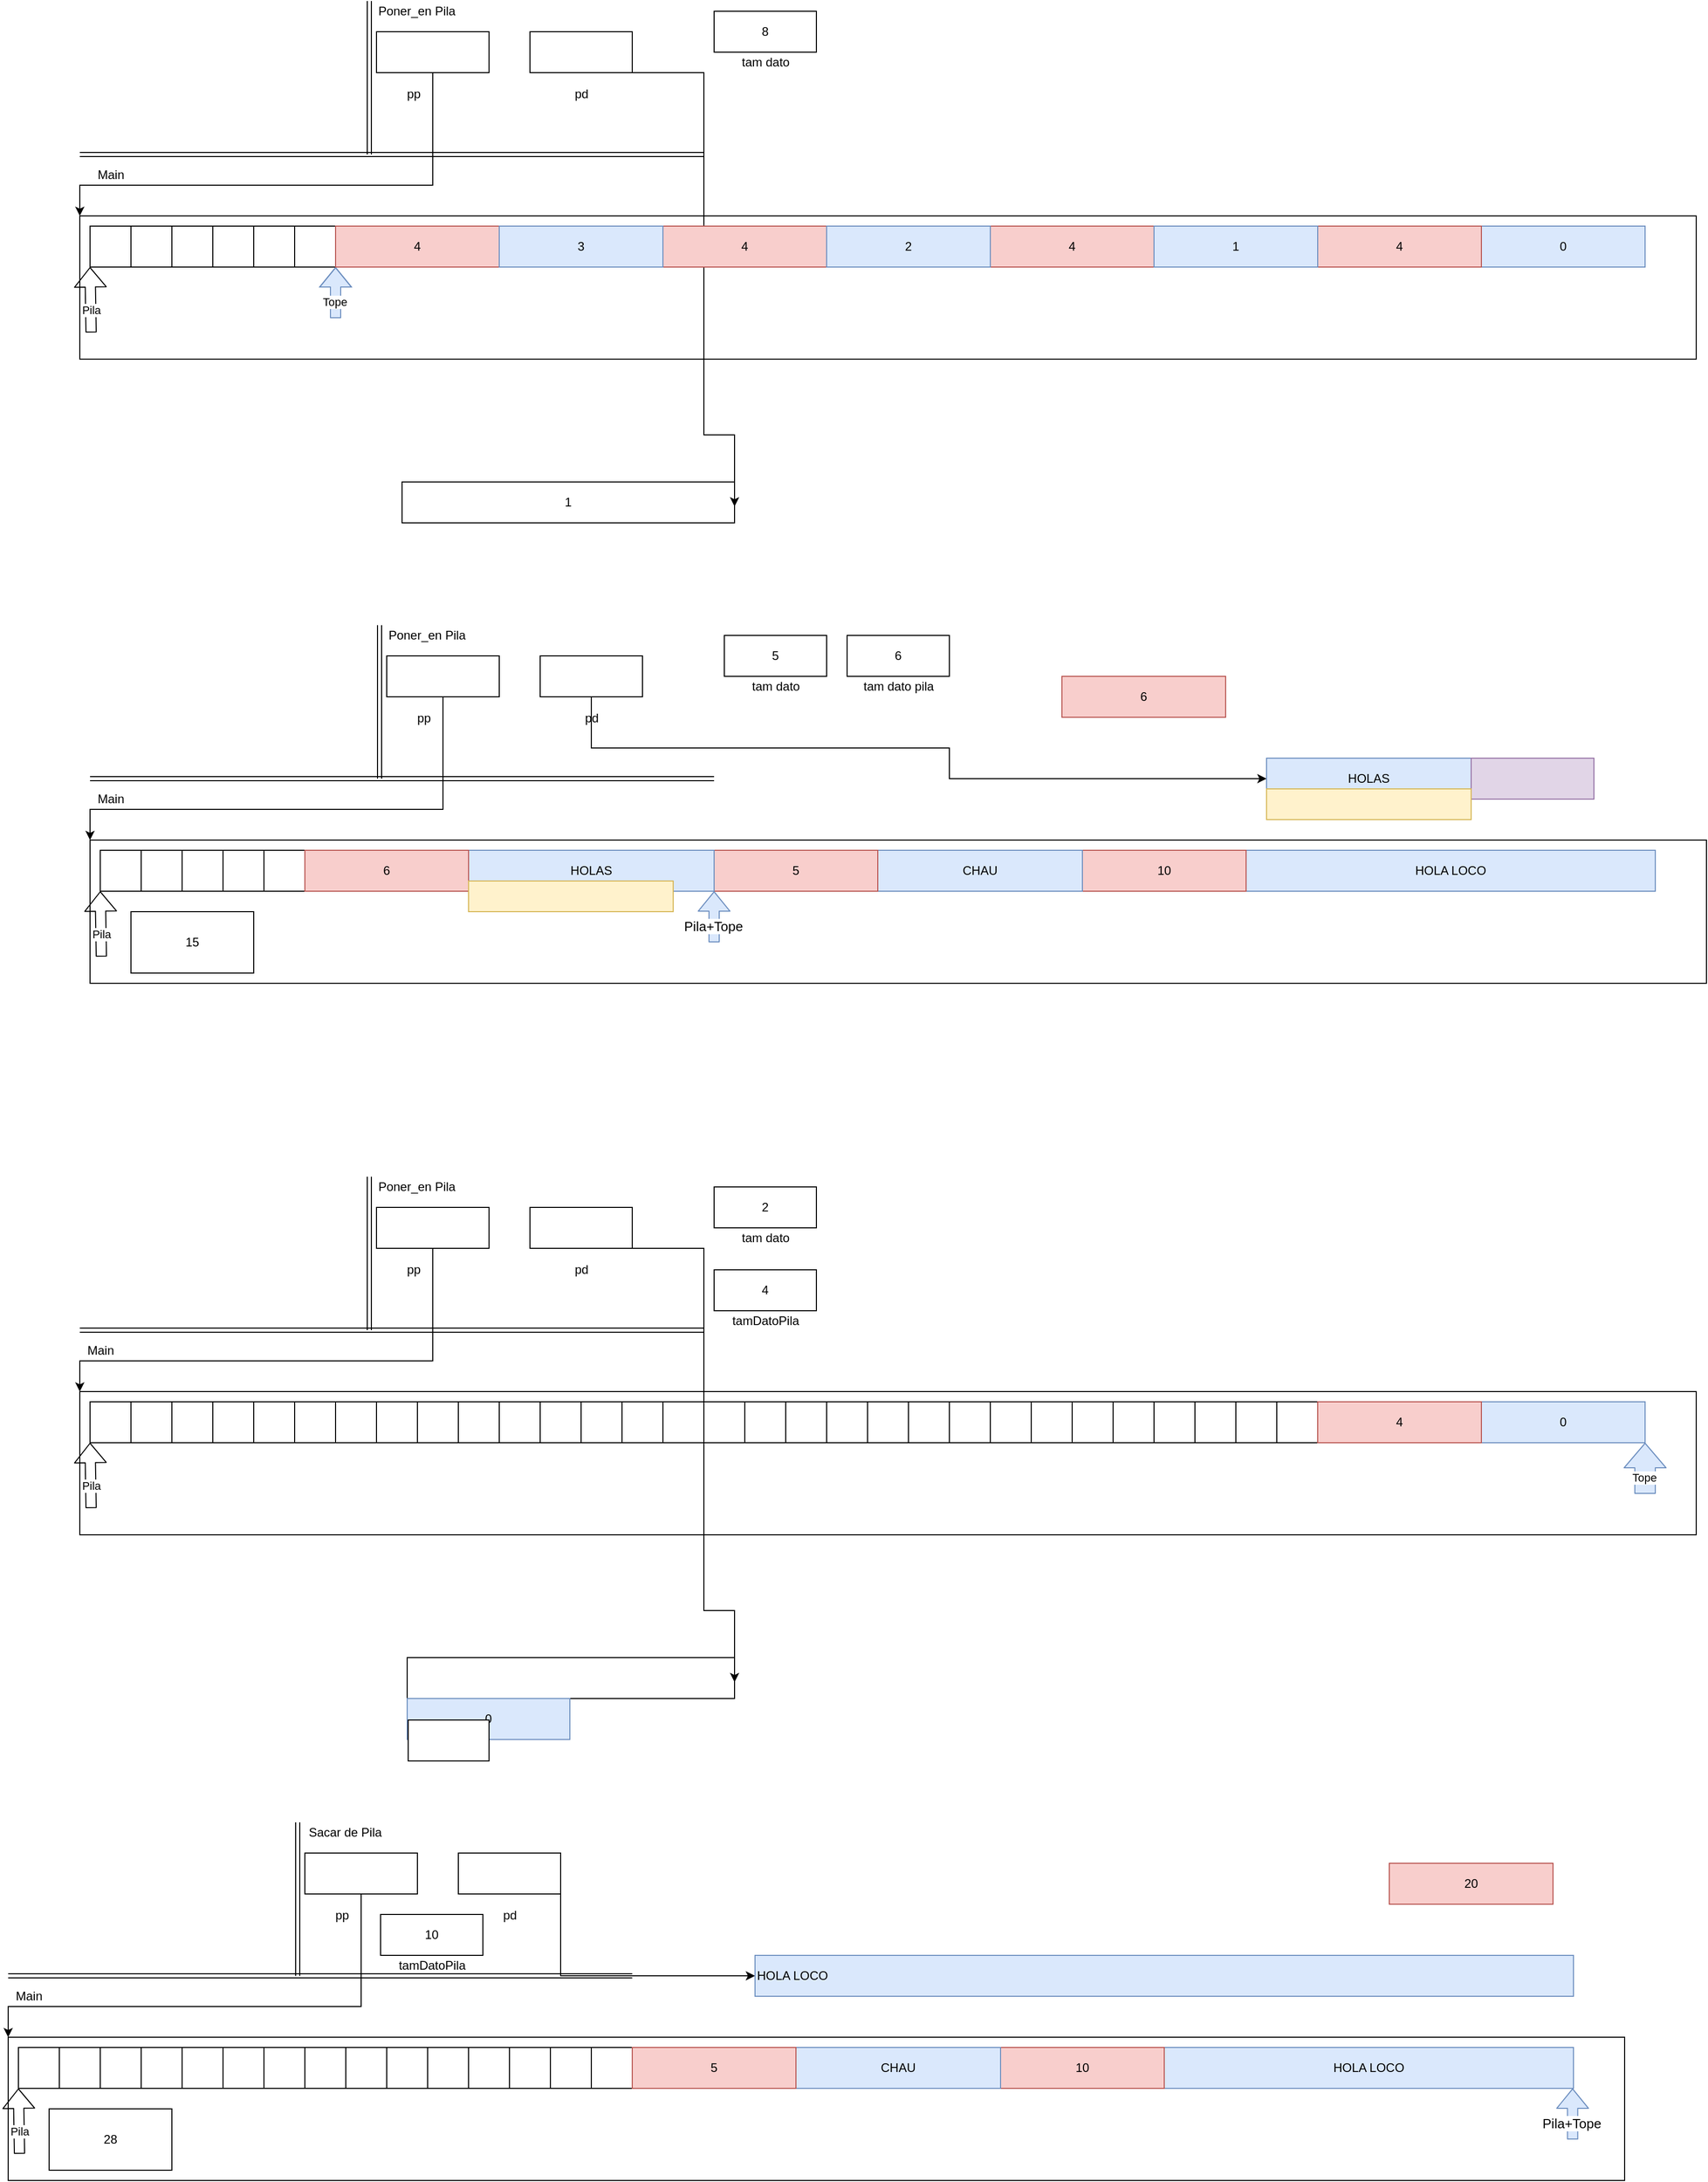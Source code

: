 <mxfile version="15.4.3" type="device"><diagram id="JuO8ahKTKk3wBU5cQPtf" name="Page-1"><mxGraphModel dx="2500" dy="896" grid="1" gridSize="10" guides="1" tooltips="1" connect="1" arrows="1" fold="1" page="1" pageScale="1" pageWidth="827" pageHeight="1169" math="0" shadow="0"><root><mxCell id="0"/><mxCell id="1" parent="0"/><mxCell id="oaZmbOfnziMnhwocnQDE-22" value="" style="rounded=0;whiteSpace=wrap;html=1;" parent="1" vertex="1"><mxGeometry x="40" y="230" width="1580" height="140" as="geometry"/></mxCell><mxCell id="oaZmbOfnziMnhwocnQDE-2" value="" style="rounded=0;whiteSpace=wrap;html=1;" parent="1" vertex="1"><mxGeometry x="50" y="240" width="40" height="40" as="geometry"/></mxCell><mxCell id="oaZmbOfnziMnhwocnQDE-4" value="" style="rounded=0;whiteSpace=wrap;html=1;" parent="1" vertex="1"><mxGeometry x="250" y="240" width="40" height="40" as="geometry"/></mxCell><mxCell id="oaZmbOfnziMnhwocnQDE-5" value="" style="rounded=0;whiteSpace=wrap;html=1;" parent="1" vertex="1"><mxGeometry x="210" y="240" width="40" height="40" as="geometry"/></mxCell><mxCell id="oaZmbOfnziMnhwocnQDE-6" value="" style="rounded=0;whiteSpace=wrap;html=1;" parent="1" vertex="1"><mxGeometry x="170" y="240" width="40" height="40" as="geometry"/></mxCell><mxCell id="oaZmbOfnziMnhwocnQDE-7" value="" style="rounded=0;whiteSpace=wrap;html=1;" parent="1" vertex="1"><mxGeometry x="130" y="240" width="40" height="40" as="geometry"/></mxCell><mxCell id="oaZmbOfnziMnhwocnQDE-8" value="" style="rounded=0;whiteSpace=wrap;html=1;" parent="1" vertex="1"><mxGeometry x="90" y="240" width="40" height="40" as="geometry"/></mxCell><mxCell id="oaZmbOfnziMnhwocnQDE-9" value="" style="rounded=0;whiteSpace=wrap;html=1;" parent="1" vertex="1"><mxGeometry x="1290" y="240" width="40" height="40" as="geometry"/></mxCell><mxCell id="oaZmbOfnziMnhwocnQDE-10" value="" style="rounded=0;whiteSpace=wrap;html=1;" parent="1" vertex="1"><mxGeometry x="1530" y="240" width="40" height="40" as="geometry"/></mxCell><mxCell id="oaZmbOfnziMnhwocnQDE-11" value="" style="rounded=0;whiteSpace=wrap;html=1;" parent="1" vertex="1"><mxGeometry x="1490" y="240" width="40" height="40" as="geometry"/></mxCell><mxCell id="oaZmbOfnziMnhwocnQDE-12" value="" style="rounded=0;whiteSpace=wrap;html=1;" parent="1" vertex="1"><mxGeometry x="1450" y="240" width="40" height="40" as="geometry"/></mxCell><mxCell id="oaZmbOfnziMnhwocnQDE-13" value="0" style="rounded=0;whiteSpace=wrap;html=1;fillColor=#dae8fc;strokeColor=#6c8ebf;" parent="1" vertex="1"><mxGeometry x="1410" y="240" width="160" height="40" as="geometry"/></mxCell><mxCell id="oaZmbOfnziMnhwocnQDE-14" value="" style="rounded=0;whiteSpace=wrap;html=1;" parent="1" vertex="1"><mxGeometry x="1370" y="240" width="40" height="40" as="geometry"/></mxCell><mxCell id="oaZmbOfnziMnhwocnQDE-15" value="" style="rounded=0;whiteSpace=wrap;html=1;" parent="1" vertex="1"><mxGeometry x="1330" y="240" width="40" height="40" as="geometry"/></mxCell><mxCell id="oaZmbOfnziMnhwocnQDE-16" value="" style="shape=flexArrow;endArrow=classic;html=1;fillColor=#dae8fc;strokeColor=#6c8ebf;" parent="1" edge="1"><mxGeometry width="50" height="50" relative="1" as="geometry"><mxPoint x="290.0" y="330" as="sourcePoint"/><mxPoint x="290.0" y="280" as="targetPoint"/><Array as="points"><mxPoint x="290" y="300"/></Array></mxGeometry></mxCell><mxCell id="oaZmbOfnziMnhwocnQDE-17" value="Tope" style="edgeLabel;html=1;align=center;verticalAlign=middle;resizable=0;points=[];" parent="oaZmbOfnziMnhwocnQDE-16" vertex="1" connectable="0"><mxGeometry x="-0.366" y="1" relative="1" as="geometry"><mxPoint as="offset"/></mxGeometry></mxCell><mxCell id="oaZmbOfnziMnhwocnQDE-18" value="" style="shape=link;html=1;" parent="1" edge="1"><mxGeometry width="50" height="50" relative="1" as="geometry"><mxPoint x="40" y="170" as="sourcePoint"/><mxPoint x="650" y="170" as="targetPoint"/></mxGeometry></mxCell><mxCell id="oaZmbOfnziMnhwocnQDE-19" value="" style="shape=link;html=1;" parent="1" edge="1"><mxGeometry width="50" height="50" relative="1" as="geometry"><mxPoint x="323" y="170" as="sourcePoint"/><mxPoint x="323" y="20" as="targetPoint"/></mxGeometry></mxCell><mxCell id="oaZmbOfnziMnhwocnQDE-21" value="Poner_en Pila" style="text;html=1;align=center;verticalAlign=middle;resizable=0;points=[];autosize=1;" parent="1" vertex="1"><mxGeometry x="324" y="20" width="90" height="20" as="geometry"/></mxCell><mxCell id="oaZmbOfnziMnhwocnQDE-23" value="Main" style="text;html=1;align=center;verticalAlign=middle;resizable=0;points=[];autosize=1;" parent="1" vertex="1"><mxGeometry x="50" y="180" width="40" height="20" as="geometry"/></mxCell><mxCell id="oaZmbOfnziMnhwocnQDE-26" style="edgeStyle=orthogonalEdgeStyle;rounded=0;orthogonalLoop=1;jettySize=auto;html=1;exitX=0;exitY=1;exitDx=0;exitDy=0;entryX=0;entryY=0;entryDx=0;entryDy=0;" parent="1" source="oaZmbOfnziMnhwocnQDE-24" target="oaZmbOfnziMnhwocnQDE-22" edge="1"><mxGeometry relative="1" as="geometry"><Array as="points"><mxPoint x="385" y="90"/><mxPoint x="385" y="200"/><mxPoint x="40" y="200"/></Array></mxGeometry></mxCell><mxCell id="oaZmbOfnziMnhwocnQDE-24" value="" style="rounded=0;whiteSpace=wrap;html=1;" parent="1" vertex="1"><mxGeometry x="330" y="50" width="110" height="40" as="geometry"/></mxCell><mxCell id="oaZmbOfnziMnhwocnQDE-25" value="pp" style="text;html=1;align=center;verticalAlign=middle;resizable=0;points=[];autosize=1;" parent="1" vertex="1"><mxGeometry x="351" y="101" width="30" height="20" as="geometry"/></mxCell><mxCell id="oaZmbOfnziMnhwocnQDE-27" value="1" style="rounded=0;whiteSpace=wrap;html=1;" parent="1" vertex="1"><mxGeometry x="355" y="490" width="325" height="40" as="geometry"/></mxCell><mxCell id="oaZmbOfnziMnhwocnQDE-29" style="edgeStyle=orthogonalEdgeStyle;rounded=0;orthogonalLoop=1;jettySize=auto;html=1;exitX=0.5;exitY=1;exitDx=0;exitDy=0;entryX=1;entryY=0.6;entryDx=0;entryDy=0;entryPerimeter=0;" parent="1" source="oaZmbOfnziMnhwocnQDE-28" target="oaZmbOfnziMnhwocnQDE-27" edge="1"><mxGeometry relative="1" as="geometry"><Array as="points"><mxPoint x="650" y="90"/><mxPoint x="650" y="444"/><mxPoint x="680" y="444"/></Array></mxGeometry></mxCell><mxCell id="oaZmbOfnziMnhwocnQDE-28" value="" style="rounded=0;whiteSpace=wrap;html=1;" parent="1" vertex="1"><mxGeometry x="480" y="50" width="100" height="40" as="geometry"/></mxCell><mxCell id="oaZmbOfnziMnhwocnQDE-30" value="pd" style="text;html=1;align=center;verticalAlign=middle;resizable=0;points=[];autosize=1;" parent="1" vertex="1"><mxGeometry x="515" y="101" width="30" height="20" as="geometry"/></mxCell><mxCell id="oaZmbOfnziMnhwocnQDE-3" value="4" style="rounded=0;whiteSpace=wrap;html=1;fillColor=#f8cecc;strokeColor=#b85450;" parent="1" vertex="1"><mxGeometry x="1250" y="240" width="160" height="40" as="geometry"/></mxCell><mxCell id="oaZmbOfnziMnhwocnQDE-38" value="" style="rounded=0;whiteSpace=wrap;html=1;" parent="1" vertex="1"><mxGeometry x="290" y="240" width="40" height="40" as="geometry"/></mxCell><mxCell id="oaZmbOfnziMnhwocnQDE-39" value="" style="rounded=0;whiteSpace=wrap;html=1;" parent="1" vertex="1"><mxGeometry x="490" y="240" width="40" height="40" as="geometry"/></mxCell><mxCell id="oaZmbOfnziMnhwocnQDE-40" value="" style="rounded=0;whiteSpace=wrap;html=1;" parent="1" vertex="1"><mxGeometry x="450" y="240" width="40" height="40" as="geometry"/></mxCell><mxCell id="oaZmbOfnziMnhwocnQDE-41" value="" style="rounded=0;whiteSpace=wrap;html=1;" parent="1" vertex="1"><mxGeometry x="410" y="240" width="40" height="40" as="geometry"/></mxCell><mxCell id="oaZmbOfnziMnhwocnQDE-42" value="" style="rounded=0;whiteSpace=wrap;html=1;" parent="1" vertex="1"><mxGeometry x="370" y="240" width="40" height="40" as="geometry"/></mxCell><mxCell id="oaZmbOfnziMnhwocnQDE-43" value="" style="rounded=0;whiteSpace=wrap;html=1;" parent="1" vertex="1"><mxGeometry x="330" y="240" width="40" height="40" as="geometry"/></mxCell><mxCell id="oaZmbOfnziMnhwocnQDE-44" value="" style="rounded=0;whiteSpace=wrap;html=1;" parent="1" vertex="1"><mxGeometry x="530" y="240" width="40" height="40" as="geometry"/></mxCell><mxCell id="oaZmbOfnziMnhwocnQDE-45" value="" style="rounded=0;whiteSpace=wrap;html=1;" parent="1" vertex="1"><mxGeometry x="730" y="240" width="40" height="40" as="geometry"/></mxCell><mxCell id="oaZmbOfnziMnhwocnQDE-46" value="" style="rounded=0;whiteSpace=wrap;html=1;" parent="1" vertex="1"><mxGeometry x="690" y="240" width="40" height="40" as="geometry"/></mxCell><mxCell id="oaZmbOfnziMnhwocnQDE-47" value="" style="rounded=0;whiteSpace=wrap;html=1;" parent="1" vertex="1"><mxGeometry x="650" y="240" width="40" height="40" as="geometry"/></mxCell><mxCell id="oaZmbOfnziMnhwocnQDE-48" value="4" style="rounded=0;whiteSpace=wrap;html=1;fillColor=#f8cecc;strokeColor=#b85450;" parent="1" vertex="1"><mxGeometry x="610" y="240" width="160" height="40" as="geometry"/></mxCell><mxCell id="oaZmbOfnziMnhwocnQDE-49" value="" style="rounded=0;whiteSpace=wrap;html=1;" parent="1" vertex="1"><mxGeometry x="570" y="240" width="40" height="40" as="geometry"/></mxCell><mxCell id="oaZmbOfnziMnhwocnQDE-51" value="" style="rounded=0;whiteSpace=wrap;html=1;" parent="1" vertex="1"><mxGeometry x="970" y="240" width="40" height="40" as="geometry"/></mxCell><mxCell id="oaZmbOfnziMnhwocnQDE-53" value="" style="rounded=0;whiteSpace=wrap;html=1;" parent="1" vertex="1"><mxGeometry x="890" y="240" width="40" height="40" as="geometry"/></mxCell><mxCell id="oaZmbOfnziMnhwocnQDE-54" value="" style="rounded=0;whiteSpace=wrap;html=1;" parent="1" vertex="1"><mxGeometry x="850" y="240" width="40" height="40" as="geometry"/></mxCell><mxCell id="oaZmbOfnziMnhwocnQDE-55" value="" style="rounded=0;whiteSpace=wrap;html=1;" parent="1" vertex="1"><mxGeometry x="810" y="240" width="40" height="40" as="geometry"/></mxCell><mxCell id="oaZmbOfnziMnhwocnQDE-56" value="" style="rounded=0;whiteSpace=wrap;html=1;" parent="1" vertex="1"><mxGeometry x="1010" y="240" width="40" height="40" as="geometry"/></mxCell><mxCell id="oaZmbOfnziMnhwocnQDE-57" value="" style="rounded=0;whiteSpace=wrap;html=1;" parent="1" vertex="1"><mxGeometry x="1210" y="240" width="40" height="40" as="geometry"/></mxCell><mxCell id="oaZmbOfnziMnhwocnQDE-58" value="" style="rounded=0;whiteSpace=wrap;html=1;" parent="1" vertex="1"><mxGeometry x="1170" y="240" width="40" height="40" as="geometry"/></mxCell><mxCell id="oaZmbOfnziMnhwocnQDE-59" value="" style="rounded=0;whiteSpace=wrap;html=1;" parent="1" vertex="1"><mxGeometry x="1130" y="240" width="40" height="40" as="geometry"/></mxCell><mxCell id="oaZmbOfnziMnhwocnQDE-60" value="1" style="rounded=0;whiteSpace=wrap;html=1;fillColor=#dae8fc;strokeColor=#6c8ebf;" parent="1" vertex="1"><mxGeometry x="1090" y="240" width="160" height="40" as="geometry"/></mxCell><mxCell id="oaZmbOfnziMnhwocnQDE-61" value="" style="rounded=0;whiteSpace=wrap;html=1;" parent="1" vertex="1"><mxGeometry x="1050" y="240" width="40" height="40" as="geometry"/></mxCell><mxCell id="oaZmbOfnziMnhwocnQDE-62" value="" style="shape=flexArrow;endArrow=classic;html=1;entryX=0;entryY=1;entryDx=0;entryDy=0;exitX=0.007;exitY=0.814;exitDx=0;exitDy=0;exitPerimeter=0;" parent="1" source="oaZmbOfnziMnhwocnQDE-22" target="oaZmbOfnziMnhwocnQDE-2" edge="1"><mxGeometry width="50" height="50" relative="1" as="geometry"><mxPoint x="80" y="340" as="sourcePoint"/><mxPoint x="120" y="290" as="targetPoint"/></mxGeometry></mxCell><mxCell id="oaZmbOfnziMnhwocnQDE-63" value="Pila" style="edgeLabel;html=1;align=center;verticalAlign=middle;resizable=0;points=[];" parent="oaZmbOfnziMnhwocnQDE-62" vertex="1" connectable="0"><mxGeometry x="-0.305" relative="1" as="geometry"><mxPoint as="offset"/></mxGeometry></mxCell><mxCell id="oaZmbOfnziMnhwocnQDE-52" value="4" style="rounded=0;whiteSpace=wrap;html=1;fillColor=#f8cecc;strokeColor=#b85450;" parent="1" vertex="1"><mxGeometry x="930" y="240" width="160" height="40" as="geometry"/></mxCell><mxCell id="oaZmbOfnziMnhwocnQDE-50" value="2" style="rounded=0;whiteSpace=wrap;html=1;fillColor=#dae8fc;strokeColor=#6c8ebf;" parent="1" vertex="1"><mxGeometry x="770" y="240" width="160" height="40" as="geometry"/></mxCell><mxCell id="oaZmbOfnziMnhwocnQDE-64" value="8" style="rounded=0;whiteSpace=wrap;html=1;" parent="1" vertex="1"><mxGeometry x="660" y="30" width="100" height="40" as="geometry"/></mxCell><mxCell id="oaZmbOfnziMnhwocnQDE-65" value="tam dato" style="text;html=1;align=center;verticalAlign=middle;resizable=0;points=[];autosize=1;" parent="1" vertex="1"><mxGeometry x="680" y="70" width="60" height="20" as="geometry"/></mxCell><mxCell id="0ebuV24IO1oHen1JeqUV-1" value="4" style="rounded=0;whiteSpace=wrap;html=1;fillColor=#f8cecc;strokeColor=#b85450;" parent="1" vertex="1"><mxGeometry x="610" y="240" width="160" height="40" as="geometry"/></mxCell><mxCell id="0ebuV24IO1oHen1JeqUV-2" value="2" style="rounded=0;whiteSpace=wrap;html=1;fillColor=#dae8fc;strokeColor=#6c8ebf;" parent="1" vertex="1"><mxGeometry x="770" y="240" width="160" height="40" as="geometry"/></mxCell><mxCell id="0ebuV24IO1oHen1JeqUV-3" value="4" style="rounded=0;whiteSpace=wrap;html=1;fillColor=#f8cecc;strokeColor=#b85450;" parent="1" vertex="1"><mxGeometry x="610" y="240" width="160" height="40" as="geometry"/></mxCell><mxCell id="0ebuV24IO1oHen1JeqUV-4" value="2" style="rounded=0;whiteSpace=wrap;html=1;fillColor=#dae8fc;strokeColor=#6c8ebf;" parent="1" vertex="1"><mxGeometry x="770" y="240" width="160" height="40" as="geometry"/></mxCell><mxCell id="0ebuV24IO1oHen1JeqUV-5" value="1" style="rounded=0;whiteSpace=wrap;html=1;fillColor=#dae8fc;strokeColor=#6c8ebf;" parent="1" vertex="1"><mxGeometry x="1090" y="240" width="160" height="40" as="geometry"/></mxCell><mxCell id="0ebuV24IO1oHen1JeqUV-6" value="" style="rounded=0;whiteSpace=wrap;html=1;" parent="1" vertex="1"><mxGeometry x="50" y="840" width="1580" height="140" as="geometry"/></mxCell><mxCell id="0ebuV24IO1oHen1JeqUV-7" value="" style="rounded=0;whiteSpace=wrap;html=1;" parent="1" vertex="1"><mxGeometry x="60" y="850" width="40" height="40" as="geometry"/></mxCell><mxCell id="0ebuV24IO1oHen1JeqUV-8" value="" style="rounded=0;whiteSpace=wrap;html=1;" parent="1" vertex="1"><mxGeometry x="260" y="850" width="40" height="40" as="geometry"/></mxCell><mxCell id="0ebuV24IO1oHen1JeqUV-9" value="" style="rounded=0;whiteSpace=wrap;html=1;" parent="1" vertex="1"><mxGeometry x="220" y="850" width="40" height="40" as="geometry"/></mxCell><mxCell id="0ebuV24IO1oHen1JeqUV-10" value="" style="rounded=0;whiteSpace=wrap;html=1;" parent="1" vertex="1"><mxGeometry x="180" y="850" width="40" height="40" as="geometry"/></mxCell><mxCell id="0ebuV24IO1oHen1JeqUV-11" value="" style="rounded=0;whiteSpace=wrap;html=1;" parent="1" vertex="1"><mxGeometry x="140" y="850" width="40" height="40" as="geometry"/></mxCell><mxCell id="0ebuV24IO1oHen1JeqUV-12" value="" style="rounded=0;whiteSpace=wrap;html=1;" parent="1" vertex="1"><mxGeometry x="100" y="850" width="40" height="40" as="geometry"/></mxCell><mxCell id="0ebuV24IO1oHen1JeqUV-13" value="" style="rounded=0;whiteSpace=wrap;html=1;" parent="1" vertex="1"><mxGeometry x="1300" y="850" width="40" height="40" as="geometry"/></mxCell><mxCell id="0ebuV24IO1oHen1JeqUV-14" value="" style="rounded=0;whiteSpace=wrap;html=1;" parent="1" vertex="1"><mxGeometry x="1540" y="850" width="40" height="40" as="geometry"/></mxCell><mxCell id="0ebuV24IO1oHen1JeqUV-15" value="" style="rounded=0;whiteSpace=wrap;html=1;" parent="1" vertex="1"><mxGeometry x="1500" y="850" width="40" height="40" as="geometry"/></mxCell><mxCell id="0ebuV24IO1oHen1JeqUV-16" value="" style="rounded=0;whiteSpace=wrap;html=1;" parent="1" vertex="1"><mxGeometry x="1460" y="850" width="40" height="40" as="geometry"/></mxCell><mxCell id="0ebuV24IO1oHen1JeqUV-18" value="" style="rounded=0;whiteSpace=wrap;html=1;" parent="1" vertex="1"><mxGeometry x="1380" y="850" width="40" height="40" as="geometry"/></mxCell><mxCell id="0ebuV24IO1oHen1JeqUV-19" value="" style="rounded=0;whiteSpace=wrap;html=1;" parent="1" vertex="1"><mxGeometry x="1340" y="850" width="40" height="40" as="geometry"/></mxCell><mxCell id="0ebuV24IO1oHen1JeqUV-20" value="" style="shape=flexArrow;endArrow=classic;html=1;fillColor=#dae8fc;strokeColor=#6c8ebf;" parent="1" edge="1"><mxGeometry width="50" height="50" relative="1" as="geometry"><mxPoint x="660" y="940" as="sourcePoint"/><mxPoint x="660" y="890" as="targetPoint"/></mxGeometry></mxCell><mxCell id="0ebuV24IO1oHen1JeqUV-21" value="&lt;font style=&quot;font-size: 13px&quot;&gt;Pila+Tope&lt;/font&gt;" style="edgeLabel;html=1;align=center;verticalAlign=middle;resizable=0;points=[];" parent="0ebuV24IO1oHen1JeqUV-20" vertex="1" connectable="0"><mxGeometry x="-0.366" y="1" relative="1" as="geometry"><mxPoint as="offset"/></mxGeometry></mxCell><mxCell id="0ebuV24IO1oHen1JeqUV-22" value="" style="shape=link;html=1;" parent="1" edge="1"><mxGeometry width="50" height="50" relative="1" as="geometry"><mxPoint x="50" y="780" as="sourcePoint"/><mxPoint x="660" y="780" as="targetPoint"/></mxGeometry></mxCell><mxCell id="0ebuV24IO1oHen1JeqUV-23" value="" style="shape=link;html=1;" parent="1" edge="1"><mxGeometry width="50" height="50" relative="1" as="geometry"><mxPoint x="333" y="780" as="sourcePoint"/><mxPoint x="333" y="630" as="targetPoint"/></mxGeometry></mxCell><mxCell id="0ebuV24IO1oHen1JeqUV-24" value="Poner_en Pila" style="text;html=1;align=center;verticalAlign=middle;resizable=0;points=[];autosize=1;" parent="1" vertex="1"><mxGeometry x="334" y="630" width="90" height="20" as="geometry"/></mxCell><mxCell id="0ebuV24IO1oHen1JeqUV-25" value="Main" style="text;html=1;align=center;verticalAlign=middle;resizable=0;points=[];autosize=1;" parent="1" vertex="1"><mxGeometry x="50" y="790" width="40" height="20" as="geometry"/></mxCell><mxCell id="0ebuV24IO1oHen1JeqUV-26" style="edgeStyle=orthogonalEdgeStyle;rounded=0;orthogonalLoop=1;jettySize=auto;html=1;exitX=0;exitY=1;exitDx=0;exitDy=0;entryX=0;entryY=0;entryDx=0;entryDy=0;" parent="1" source="0ebuV24IO1oHen1JeqUV-27" target="0ebuV24IO1oHen1JeqUV-6" edge="1"><mxGeometry relative="1" as="geometry"><Array as="points"><mxPoint x="395" y="700"/><mxPoint x="395" y="810"/><mxPoint x="50" y="810"/></Array></mxGeometry></mxCell><mxCell id="0ebuV24IO1oHen1JeqUV-27" value="" style="rounded=0;whiteSpace=wrap;html=1;" parent="1" vertex="1"><mxGeometry x="340" y="660" width="110" height="40" as="geometry"/></mxCell><mxCell id="0ebuV24IO1oHen1JeqUV-28" value="pp" style="text;html=1;align=center;verticalAlign=middle;resizable=0;points=[];autosize=1;" parent="1" vertex="1"><mxGeometry x="361" y="711" width="30" height="20" as="geometry"/></mxCell><mxCell id="1HFotiVhLdRfZXTH0VPD-1" style="edgeStyle=orthogonalEdgeStyle;rounded=0;orthogonalLoop=1;jettySize=auto;html=1;entryX=0;entryY=0.5;entryDx=0;entryDy=0;" edge="1" parent="1" source="0ebuV24IO1oHen1JeqUV-31" target="1HFotiVhLdRfZXTH0VPD-2"><mxGeometry relative="1" as="geometry"><mxPoint x="1190" y="780" as="targetPoint"/><Array as="points"><mxPoint x="540" y="750"/><mxPoint x="890" y="750"/><mxPoint x="890" y="780"/></Array></mxGeometry></mxCell><mxCell id="0ebuV24IO1oHen1JeqUV-31" value="" style="rounded=0;whiteSpace=wrap;html=1;" parent="1" vertex="1"><mxGeometry x="490" y="660" width="100" height="40" as="geometry"/></mxCell><mxCell id="0ebuV24IO1oHen1JeqUV-32" value="pd" style="text;html=1;align=center;verticalAlign=middle;resizable=0;points=[];autosize=1;" parent="1" vertex="1"><mxGeometry x="525" y="711" width="30" height="20" as="geometry"/></mxCell><mxCell id="0ebuV24IO1oHen1JeqUV-34" value="" style="rounded=0;whiteSpace=wrap;html=1;" parent="1" vertex="1"><mxGeometry x="300" y="850" width="40" height="40" as="geometry"/></mxCell><mxCell id="0ebuV24IO1oHen1JeqUV-35" value="" style="rounded=0;whiteSpace=wrap;html=1;" parent="1" vertex="1"><mxGeometry x="500" y="850" width="40" height="40" as="geometry"/></mxCell><mxCell id="0ebuV24IO1oHen1JeqUV-36" value="" style="rounded=0;whiteSpace=wrap;html=1;" parent="1" vertex="1"><mxGeometry x="460" y="850" width="40" height="40" as="geometry"/></mxCell><mxCell id="0ebuV24IO1oHen1JeqUV-37" value="" style="rounded=0;whiteSpace=wrap;html=1;" parent="1" vertex="1"><mxGeometry x="420" y="850" width="40" height="40" as="geometry"/></mxCell><mxCell id="0ebuV24IO1oHen1JeqUV-38" value="" style="rounded=0;whiteSpace=wrap;html=1;" parent="1" vertex="1"><mxGeometry x="380" y="850" width="40" height="40" as="geometry"/></mxCell><mxCell id="0ebuV24IO1oHen1JeqUV-39" value="" style="rounded=0;whiteSpace=wrap;html=1;" parent="1" vertex="1"><mxGeometry x="340" y="850" width="40" height="40" as="geometry"/></mxCell><mxCell id="0ebuV24IO1oHen1JeqUV-40" value="" style="rounded=0;whiteSpace=wrap;html=1;" parent="1" vertex="1"><mxGeometry x="540" y="850" width="40" height="40" as="geometry"/></mxCell><mxCell id="0ebuV24IO1oHen1JeqUV-41" value="" style="rounded=0;whiteSpace=wrap;html=1;" parent="1" vertex="1"><mxGeometry x="740" y="850" width="40" height="40" as="geometry"/></mxCell><mxCell id="0ebuV24IO1oHen1JeqUV-42" value="" style="rounded=0;whiteSpace=wrap;html=1;" parent="1" vertex="1"><mxGeometry x="700" y="850" width="40" height="40" as="geometry"/></mxCell><mxCell id="0ebuV24IO1oHen1JeqUV-43" value="" style="rounded=0;whiteSpace=wrap;html=1;" parent="1" vertex="1"><mxGeometry x="660" y="850" width="40" height="40" as="geometry"/></mxCell><mxCell id="0ebuV24IO1oHen1JeqUV-45" value="" style="rounded=0;whiteSpace=wrap;html=1;" parent="1" vertex="1"><mxGeometry x="580" y="850" width="40" height="40" as="geometry"/></mxCell><mxCell id="0ebuV24IO1oHen1JeqUV-46" value="" style="rounded=0;whiteSpace=wrap;html=1;" parent="1" vertex="1"><mxGeometry x="980" y="850" width="40" height="40" as="geometry"/></mxCell><mxCell id="0ebuV24IO1oHen1JeqUV-47" value="" style="rounded=0;whiteSpace=wrap;html=1;" parent="1" vertex="1"><mxGeometry x="900" y="850" width="40" height="40" as="geometry"/></mxCell><mxCell id="0ebuV24IO1oHen1JeqUV-48" value="" style="rounded=0;whiteSpace=wrap;html=1;" parent="1" vertex="1"><mxGeometry x="860" y="850" width="40" height="40" as="geometry"/></mxCell><mxCell id="0ebuV24IO1oHen1JeqUV-49" value="" style="rounded=0;whiteSpace=wrap;html=1;" parent="1" vertex="1"><mxGeometry x="820" y="850" width="40" height="40" as="geometry"/></mxCell><mxCell id="0ebuV24IO1oHen1JeqUV-50" value="" style="rounded=0;whiteSpace=wrap;html=1;" parent="1" vertex="1"><mxGeometry x="1020" y="850" width="40" height="40" as="geometry"/></mxCell><mxCell id="0ebuV24IO1oHen1JeqUV-51" value="" style="rounded=0;whiteSpace=wrap;html=1;" parent="1" vertex="1"><mxGeometry x="1220" y="850" width="40" height="40" as="geometry"/></mxCell><mxCell id="0ebuV24IO1oHen1JeqUV-52" value="" style="rounded=0;whiteSpace=wrap;html=1;" parent="1" vertex="1"><mxGeometry x="1180" y="850" width="40" height="40" as="geometry"/></mxCell><mxCell id="0ebuV24IO1oHen1JeqUV-53" value="" style="rounded=0;whiteSpace=wrap;html=1;" parent="1" vertex="1"><mxGeometry x="1140" y="850" width="40" height="40" as="geometry"/></mxCell><mxCell id="0ebuV24IO1oHen1JeqUV-55" value="" style="rounded=0;whiteSpace=wrap;html=1;" parent="1" vertex="1"><mxGeometry x="1060" y="850" width="40" height="40" as="geometry"/></mxCell><mxCell id="0ebuV24IO1oHen1JeqUV-56" value="" style="shape=flexArrow;endArrow=classic;html=1;entryX=0;entryY=1;entryDx=0;entryDy=0;exitX=0.007;exitY=0.814;exitDx=0;exitDy=0;exitPerimeter=0;" parent="1" source="0ebuV24IO1oHen1JeqUV-6" target="0ebuV24IO1oHen1JeqUV-7" edge="1"><mxGeometry width="50" height="50" relative="1" as="geometry"><mxPoint x="90" y="950" as="sourcePoint"/><mxPoint x="130" y="900" as="targetPoint"/></mxGeometry></mxCell><mxCell id="0ebuV24IO1oHen1JeqUV-57" value="Pila" style="edgeLabel;html=1;align=center;verticalAlign=middle;resizable=0;points=[];" parent="0ebuV24IO1oHen1JeqUV-56" vertex="1" connectable="0"><mxGeometry x="-0.305" relative="1" as="geometry"><mxPoint as="offset"/></mxGeometry></mxCell><mxCell id="0ebuV24IO1oHen1JeqUV-60" value="5" style="rounded=0;whiteSpace=wrap;html=1;" parent="1" vertex="1"><mxGeometry x="670" y="640" width="100" height="40" as="geometry"/></mxCell><mxCell id="0ebuV24IO1oHen1JeqUV-61" value="tam dato" style="text;html=1;align=center;verticalAlign=middle;resizable=0;points=[];autosize=1;" parent="1" vertex="1"><mxGeometry x="690" y="680" width="60" height="20" as="geometry"/></mxCell><mxCell id="0ebuV24IO1oHen1JeqUV-67" value="" style="rounded=0;whiteSpace=wrap;html=1;" parent="1" vertex="1"><mxGeometry x="620" y="850" width="40" height="40" as="geometry"/></mxCell><mxCell id="0ebuV24IO1oHen1JeqUV-68" value="" style="rounded=0;whiteSpace=wrap;html=1;" parent="1" vertex="1"><mxGeometry x="780" y="850" width="40" height="40" as="geometry"/></mxCell><mxCell id="0ebuV24IO1oHen1JeqUV-69" value="" style="rounded=0;whiteSpace=wrap;html=1;" parent="1" vertex="1"><mxGeometry x="940" y="850" width="40" height="40" as="geometry"/></mxCell><mxCell id="0ebuV24IO1oHen1JeqUV-70" value="" style="rounded=0;whiteSpace=wrap;html=1;" parent="1" vertex="1"><mxGeometry x="1100" y="850" width="40" height="40" as="geometry"/></mxCell><mxCell id="0ebuV24IO1oHen1JeqUV-71" value="" style="rounded=0;whiteSpace=wrap;html=1;" parent="1" vertex="1"><mxGeometry x="1260" y="850" width="40" height="40" as="geometry"/></mxCell><mxCell id="0ebuV24IO1oHen1JeqUV-72" value="" style="rounded=0;whiteSpace=wrap;html=1;" parent="1" vertex="1"><mxGeometry x="1420" y="850" width="40" height="40" as="geometry"/></mxCell><mxCell id="0ebuV24IO1oHen1JeqUV-75" value="6" style="rounded=0;whiteSpace=wrap;html=1;fillColor=#f8cecc;strokeColor=#b85450;" parent="1" vertex="1"><mxGeometry x="1000" y="680" width="160" height="40" as="geometry"/></mxCell><mxCell id="0ebuV24IO1oHen1JeqUV-76" value="4" style="rounded=0;whiteSpace=wrap;html=1;fillColor=#f8cecc;strokeColor=#b85450;" parent="1" vertex="1"><mxGeometry x="290" y="240" width="160" height="40" as="geometry"/></mxCell><mxCell id="0ebuV24IO1oHen1JeqUV-77" value="3" style="rounded=0;whiteSpace=wrap;html=1;fillColor=#dae8fc;strokeColor=#6c8ebf;" parent="1" vertex="1"><mxGeometry x="450" y="240" width="160" height="40" as="geometry"/></mxCell><mxCell id="0ebuV24IO1oHen1JeqUV-80" value="" style="rounded=0;whiteSpace=wrap;html=1;" parent="1" vertex="1"><mxGeometry x="40" y="1379" width="1580" height="140" as="geometry"/></mxCell><mxCell id="0ebuV24IO1oHen1JeqUV-81" value="" style="rounded=0;whiteSpace=wrap;html=1;" parent="1" vertex="1"><mxGeometry x="50" y="1389" width="40" height="40" as="geometry"/></mxCell><mxCell id="0ebuV24IO1oHen1JeqUV-82" value="" style="rounded=0;whiteSpace=wrap;html=1;" parent="1" vertex="1"><mxGeometry x="250" y="1389" width="40" height="40" as="geometry"/></mxCell><mxCell id="0ebuV24IO1oHen1JeqUV-83" value="" style="rounded=0;whiteSpace=wrap;html=1;" parent="1" vertex="1"><mxGeometry x="210" y="1389" width="40" height="40" as="geometry"/></mxCell><mxCell id="0ebuV24IO1oHen1JeqUV-84" value="" style="rounded=0;whiteSpace=wrap;html=1;" parent="1" vertex="1"><mxGeometry x="170" y="1389" width="40" height="40" as="geometry"/></mxCell><mxCell id="0ebuV24IO1oHen1JeqUV-85" value="" style="rounded=0;whiteSpace=wrap;html=1;" parent="1" vertex="1"><mxGeometry x="130" y="1389" width="40" height="40" as="geometry"/></mxCell><mxCell id="0ebuV24IO1oHen1JeqUV-86" value="" style="rounded=0;whiteSpace=wrap;html=1;" parent="1" vertex="1"><mxGeometry x="90" y="1389" width="40" height="40" as="geometry"/></mxCell><mxCell id="0ebuV24IO1oHen1JeqUV-87" value="" style="rounded=0;whiteSpace=wrap;html=1;" parent="1" vertex="1"><mxGeometry x="1290" y="1389" width="40" height="40" as="geometry"/></mxCell><mxCell id="0ebuV24IO1oHen1JeqUV-88" value="" style="rounded=0;whiteSpace=wrap;html=1;" parent="1" vertex="1"><mxGeometry x="1530" y="1389" width="40" height="40" as="geometry"/></mxCell><mxCell id="0ebuV24IO1oHen1JeqUV-89" value="" style="rounded=0;whiteSpace=wrap;html=1;" parent="1" vertex="1"><mxGeometry x="1490" y="1389" width="40" height="40" as="geometry"/></mxCell><mxCell id="0ebuV24IO1oHen1JeqUV-90" value="" style="rounded=0;whiteSpace=wrap;html=1;" parent="1" vertex="1"><mxGeometry x="1450" y="1389" width="40" height="40" as="geometry"/></mxCell><mxCell id="0ebuV24IO1oHen1JeqUV-91" value="" style="rounded=0;whiteSpace=wrap;html=1;" parent="1" vertex="1"><mxGeometry x="1370" y="1389" width="40" height="40" as="geometry"/></mxCell><mxCell id="0ebuV24IO1oHen1JeqUV-92" value="" style="rounded=0;whiteSpace=wrap;html=1;" parent="1" vertex="1"><mxGeometry x="1330" y="1389" width="40" height="40" as="geometry"/></mxCell><mxCell id="0ebuV24IO1oHen1JeqUV-93" value="" style="shape=flexArrow;endArrow=classic;html=1;fillColor=#dae8fc;strokeColor=#6c8ebf;width=20;endSize=7.67;" parent="1" edge="1"><mxGeometry width="50" height="50" relative="1" as="geometry"><mxPoint x="1570" y="1479" as="sourcePoint"/><mxPoint x="1570" y="1429" as="targetPoint"/></mxGeometry></mxCell><mxCell id="0ebuV24IO1oHen1JeqUV-94" value="Tope" style="edgeLabel;html=1;align=center;verticalAlign=middle;resizable=0;points=[];" parent="0ebuV24IO1oHen1JeqUV-93" vertex="1" connectable="0"><mxGeometry x="-0.366" y="1" relative="1" as="geometry"><mxPoint as="offset"/></mxGeometry></mxCell><mxCell id="0ebuV24IO1oHen1JeqUV-95" value="" style="shape=link;html=1;" parent="1" edge="1"><mxGeometry width="50" height="50" relative="1" as="geometry"><mxPoint x="40" y="1319" as="sourcePoint"/><mxPoint x="650" y="1319" as="targetPoint"/></mxGeometry></mxCell><mxCell id="0ebuV24IO1oHen1JeqUV-96" value="" style="shape=link;html=1;" parent="1" edge="1"><mxGeometry width="50" height="50" relative="1" as="geometry"><mxPoint x="323" y="1319" as="sourcePoint"/><mxPoint x="323" y="1169" as="targetPoint"/></mxGeometry></mxCell><mxCell id="0ebuV24IO1oHen1JeqUV-97" value="Poner_en Pila" style="text;html=1;align=center;verticalAlign=middle;resizable=0;points=[];autosize=1;" parent="1" vertex="1"><mxGeometry x="324" y="1169" width="90" height="20" as="geometry"/></mxCell><mxCell id="0ebuV24IO1oHen1JeqUV-98" value="Main" style="text;html=1;align=center;verticalAlign=middle;resizable=0;points=[];autosize=1;" parent="1" vertex="1"><mxGeometry x="40" y="1329" width="40" height="20" as="geometry"/></mxCell><mxCell id="0ebuV24IO1oHen1JeqUV-99" style="edgeStyle=orthogonalEdgeStyle;rounded=0;orthogonalLoop=1;jettySize=auto;html=1;exitX=0;exitY=1;exitDx=0;exitDy=0;entryX=0;entryY=0;entryDx=0;entryDy=0;" parent="1" source="0ebuV24IO1oHen1JeqUV-100" target="0ebuV24IO1oHen1JeqUV-80" edge="1"><mxGeometry relative="1" as="geometry"><Array as="points"><mxPoint x="385" y="1239"/><mxPoint x="385" y="1349"/><mxPoint x="40" y="1349"/></Array></mxGeometry></mxCell><mxCell id="0ebuV24IO1oHen1JeqUV-100" value="" style="rounded=0;whiteSpace=wrap;html=1;" parent="1" vertex="1"><mxGeometry x="330" y="1199" width="110" height="40" as="geometry"/></mxCell><mxCell id="0ebuV24IO1oHen1JeqUV-101" value="pp" style="text;html=1;align=center;verticalAlign=middle;resizable=0;points=[];autosize=1;" parent="1" vertex="1"><mxGeometry x="351" y="1250" width="30" height="20" as="geometry"/></mxCell><mxCell id="0ebuV24IO1oHen1JeqUV-102" value="" style="rounded=0;whiteSpace=wrap;html=1;" parent="1" vertex="1"><mxGeometry x="360" y="1639" width="320" height="40" as="geometry"/></mxCell><mxCell id="0ebuV24IO1oHen1JeqUV-103" style="edgeStyle=orthogonalEdgeStyle;rounded=0;orthogonalLoop=1;jettySize=auto;html=1;exitX=0.5;exitY=1;exitDx=0;exitDy=0;entryX=1;entryY=0.6;entryDx=0;entryDy=0;entryPerimeter=0;" parent="1" source="0ebuV24IO1oHen1JeqUV-104" target="0ebuV24IO1oHen1JeqUV-102" edge="1"><mxGeometry relative="1" as="geometry"><Array as="points"><mxPoint x="650" y="1239"/><mxPoint x="650" y="1593"/><mxPoint x="680" y="1593"/></Array></mxGeometry></mxCell><mxCell id="0ebuV24IO1oHen1JeqUV-104" value="" style="rounded=0;whiteSpace=wrap;html=1;" parent="1" vertex="1"><mxGeometry x="480" y="1199" width="100" height="40" as="geometry"/></mxCell><mxCell id="0ebuV24IO1oHen1JeqUV-105" value="pd" style="text;html=1;align=center;verticalAlign=middle;resizable=0;points=[];autosize=1;" parent="1" vertex="1"><mxGeometry x="515" y="1250" width="30" height="20" as="geometry"/></mxCell><mxCell id="0ebuV24IO1oHen1JeqUV-106" value="" style="rounded=0;whiteSpace=wrap;html=1;" parent="1" vertex="1"><mxGeometry x="290" y="1389" width="40" height="40" as="geometry"/></mxCell><mxCell id="0ebuV24IO1oHen1JeqUV-107" value="" style="rounded=0;whiteSpace=wrap;html=1;" parent="1" vertex="1"><mxGeometry x="490" y="1389" width="40" height="40" as="geometry"/></mxCell><mxCell id="0ebuV24IO1oHen1JeqUV-108" value="" style="rounded=0;whiteSpace=wrap;html=1;" parent="1" vertex="1"><mxGeometry x="450" y="1389" width="40" height="40" as="geometry"/></mxCell><mxCell id="0ebuV24IO1oHen1JeqUV-109" value="" style="rounded=0;whiteSpace=wrap;html=1;" parent="1" vertex="1"><mxGeometry x="410" y="1389" width="40" height="40" as="geometry"/></mxCell><mxCell id="0ebuV24IO1oHen1JeqUV-110" value="" style="rounded=0;whiteSpace=wrap;html=1;" parent="1" vertex="1"><mxGeometry x="370" y="1389" width="40" height="40" as="geometry"/></mxCell><mxCell id="0ebuV24IO1oHen1JeqUV-111" value="" style="rounded=0;whiteSpace=wrap;html=1;" parent="1" vertex="1"><mxGeometry x="330" y="1389" width="40" height="40" as="geometry"/></mxCell><mxCell id="0ebuV24IO1oHen1JeqUV-112" value="" style="rounded=0;whiteSpace=wrap;html=1;" parent="1" vertex="1"><mxGeometry x="530" y="1389" width="40" height="40" as="geometry"/></mxCell><mxCell id="0ebuV24IO1oHen1JeqUV-113" value="" style="rounded=0;whiteSpace=wrap;html=1;" parent="1" vertex="1"><mxGeometry x="730" y="1389" width="40" height="40" as="geometry"/></mxCell><mxCell id="0ebuV24IO1oHen1JeqUV-114" value="" style="rounded=0;whiteSpace=wrap;html=1;" parent="1" vertex="1"><mxGeometry x="690" y="1389" width="40" height="40" as="geometry"/></mxCell><mxCell id="0ebuV24IO1oHen1JeqUV-115" value="" style="rounded=0;whiteSpace=wrap;html=1;" parent="1" vertex="1"><mxGeometry x="650" y="1389" width="40" height="40" as="geometry"/></mxCell><mxCell id="0ebuV24IO1oHen1JeqUV-116" value="" style="rounded=0;whiteSpace=wrap;html=1;" parent="1" vertex="1"><mxGeometry x="570" y="1389" width="40" height="40" as="geometry"/></mxCell><mxCell id="0ebuV24IO1oHen1JeqUV-117" value="" style="rounded=0;whiteSpace=wrap;html=1;" parent="1" vertex="1"><mxGeometry x="970" y="1389" width="40" height="40" as="geometry"/></mxCell><mxCell id="0ebuV24IO1oHen1JeqUV-118" value="" style="rounded=0;whiteSpace=wrap;html=1;" parent="1" vertex="1"><mxGeometry x="890" y="1389" width="40" height="40" as="geometry"/></mxCell><mxCell id="0ebuV24IO1oHen1JeqUV-119" value="" style="rounded=0;whiteSpace=wrap;html=1;" parent="1" vertex="1"><mxGeometry x="850" y="1389" width="40" height="40" as="geometry"/></mxCell><mxCell id="0ebuV24IO1oHen1JeqUV-120" value="" style="rounded=0;whiteSpace=wrap;html=1;" parent="1" vertex="1"><mxGeometry x="810" y="1389" width="40" height="40" as="geometry"/></mxCell><mxCell id="0ebuV24IO1oHen1JeqUV-121" value="" style="rounded=0;whiteSpace=wrap;html=1;" parent="1" vertex="1"><mxGeometry x="1010" y="1389" width="40" height="40" as="geometry"/></mxCell><mxCell id="0ebuV24IO1oHen1JeqUV-122" value="" style="rounded=0;whiteSpace=wrap;html=1;" parent="1" vertex="1"><mxGeometry x="1210" y="1389" width="40" height="40" as="geometry"/></mxCell><mxCell id="0ebuV24IO1oHen1JeqUV-123" value="" style="rounded=0;whiteSpace=wrap;html=1;" parent="1" vertex="1"><mxGeometry x="1170" y="1389" width="40" height="40" as="geometry"/></mxCell><mxCell id="0ebuV24IO1oHen1JeqUV-124" value="" style="rounded=0;whiteSpace=wrap;html=1;" parent="1" vertex="1"><mxGeometry x="1130" y="1389" width="40" height="40" as="geometry"/></mxCell><mxCell id="0ebuV24IO1oHen1JeqUV-125" value="" style="rounded=0;whiteSpace=wrap;html=1;" parent="1" vertex="1"><mxGeometry x="1050" y="1389" width="40" height="40" as="geometry"/></mxCell><mxCell id="0ebuV24IO1oHen1JeqUV-126" value="" style="shape=flexArrow;endArrow=classic;html=1;entryX=0;entryY=1;entryDx=0;entryDy=0;exitX=0.007;exitY=0.814;exitDx=0;exitDy=0;exitPerimeter=0;" parent="1" source="0ebuV24IO1oHen1JeqUV-80" target="0ebuV24IO1oHen1JeqUV-81" edge="1"><mxGeometry width="50" height="50" relative="1" as="geometry"><mxPoint x="80" y="1489" as="sourcePoint"/><mxPoint x="120" y="1439" as="targetPoint"/></mxGeometry></mxCell><mxCell id="0ebuV24IO1oHen1JeqUV-127" value="Pila" style="edgeLabel;html=1;align=center;verticalAlign=middle;resizable=0;points=[];" parent="0ebuV24IO1oHen1JeqUV-126" vertex="1" connectable="0"><mxGeometry x="-0.305" relative="1" as="geometry"><mxPoint as="offset"/></mxGeometry></mxCell><mxCell id="0ebuV24IO1oHen1JeqUV-128" value="2" style="rounded=0;whiteSpace=wrap;html=1;" parent="1" vertex="1"><mxGeometry x="660" y="1179" width="100" height="40" as="geometry"/></mxCell><mxCell id="0ebuV24IO1oHen1JeqUV-129" value="tam dato" style="text;html=1;align=center;verticalAlign=middle;resizable=0;points=[];autosize=1;" parent="1" vertex="1"><mxGeometry x="680" y="1219" width="60" height="20" as="geometry"/></mxCell><mxCell id="0ebuV24IO1oHen1JeqUV-130" value="" style="rounded=0;whiteSpace=wrap;html=1;" parent="1" vertex="1"><mxGeometry x="610" y="1389" width="40" height="40" as="geometry"/></mxCell><mxCell id="0ebuV24IO1oHen1JeqUV-131" value="" style="rounded=0;whiteSpace=wrap;html=1;" parent="1" vertex="1"><mxGeometry x="770" y="1389" width="40" height="40" as="geometry"/></mxCell><mxCell id="0ebuV24IO1oHen1JeqUV-132" value="" style="rounded=0;whiteSpace=wrap;html=1;" parent="1" vertex="1"><mxGeometry x="930" y="1389" width="40" height="40" as="geometry"/></mxCell><mxCell id="0ebuV24IO1oHen1JeqUV-133" value="" style="rounded=0;whiteSpace=wrap;html=1;" parent="1" vertex="1"><mxGeometry x="1090" y="1389" width="40" height="40" as="geometry"/></mxCell><mxCell id="0ebuV24IO1oHen1JeqUV-134" value="" style="rounded=0;whiteSpace=wrap;html=1;" parent="1" vertex="1"><mxGeometry x="1250" y="1389" width="40" height="40" as="geometry"/></mxCell><mxCell id="0ebuV24IO1oHen1JeqUV-135" value="" style="rounded=0;whiteSpace=wrap;html=1;" parent="1" vertex="1"><mxGeometry x="1410" y="1389" width="40" height="40" as="geometry"/></mxCell><mxCell id="0ebuV24IO1oHen1JeqUV-136" value="0" style="rounded=0;whiteSpace=wrap;html=1;fillColor=#dae8fc;strokeColor=#6c8ebf;" parent="1" vertex="1"><mxGeometry x="1410" y="1389" width="160" height="40" as="geometry"/></mxCell><mxCell id="0ebuV24IO1oHen1JeqUV-137" value="4" style="rounded=0;whiteSpace=wrap;html=1;fillColor=#f8cecc;strokeColor=#b85450;" parent="1" vertex="1"><mxGeometry x="1250" y="1389" width="160" height="40" as="geometry"/></mxCell><mxCell id="0ebuV24IO1oHen1JeqUV-138" value="tamDatoPila" style="text;html=1;align=center;verticalAlign=middle;resizable=0;points=[];autosize=1;" parent="1" vertex="1"><mxGeometry x="670" y="1300" width="80" height="20" as="geometry"/></mxCell><mxCell id="0ebuV24IO1oHen1JeqUV-139" value="4" style="rounded=0;whiteSpace=wrap;html=1;" parent="1" vertex="1"><mxGeometry x="660" y="1260" width="100" height="40" as="geometry"/></mxCell><mxCell id="0ebuV24IO1oHen1JeqUV-144" value="0" style="rounded=0;whiteSpace=wrap;html=1;fillColor=#dae8fc;strokeColor=#6c8ebf;" parent="1" vertex="1"><mxGeometry x="360" y="1679" width="159" height="40" as="geometry"/></mxCell><mxCell id="0ebuV24IO1oHen1JeqUV-145" value="" style="rounded=0;whiteSpace=wrap;html=1;" parent="1" vertex="1"><mxGeometry x="361" y="1700" width="79" height="40" as="geometry"/></mxCell><mxCell id="FOwF7X-fT5KXJiz7GRqb-1" value="HOLA LOCO" style="rounded=0;whiteSpace=wrap;html=1;fillColor=#dae8fc;strokeColor=#6c8ebf;" parent="1" vertex="1"><mxGeometry x="1180" y="850" width="400" height="40" as="geometry"/></mxCell><mxCell id="FOwF7X-fT5KXJiz7GRqb-2" value="10" style="rounded=0;whiteSpace=wrap;html=1;fillColor=#f8cecc;strokeColor=#b85450;" parent="1" vertex="1"><mxGeometry x="1020" y="850" width="160" height="40" as="geometry"/></mxCell><mxCell id="FOwF7X-fT5KXJiz7GRqb-7" value="15" style="rounded=0;whiteSpace=wrap;html=1;" parent="1" vertex="1"><mxGeometry x="90" y="910" width="120" height="60" as="geometry"/></mxCell><mxCell id="FOwF7X-fT5KXJiz7GRqb-8" value="CHAU" style="rounded=0;whiteSpace=wrap;html=1;fillColor=#dae8fc;strokeColor=#6c8ebf;" parent="1" vertex="1"><mxGeometry x="820" y="850" width="200" height="40" as="geometry"/></mxCell><mxCell id="FOwF7X-fT5KXJiz7GRqb-9" value="5" style="rounded=0;whiteSpace=wrap;html=1;fillColor=#f8cecc;strokeColor=#b85450;" parent="1" vertex="1"><mxGeometry x="660" y="850" width="160" height="40" as="geometry"/></mxCell><mxCell id="FOwF7X-fT5KXJiz7GRqb-10" value="" style="rounded=0;whiteSpace=wrap;html=1;" parent="1" vertex="1"><mxGeometry x="-30" y="2010" width="1580" height="140" as="geometry"/></mxCell><mxCell id="FOwF7X-fT5KXJiz7GRqb-11" value="" style="rounded=0;whiteSpace=wrap;html=1;" parent="1" vertex="1"><mxGeometry x="-20" y="2020" width="40" height="40" as="geometry"/></mxCell><mxCell id="FOwF7X-fT5KXJiz7GRqb-12" value="" style="rounded=0;whiteSpace=wrap;html=1;" parent="1" vertex="1"><mxGeometry x="180" y="2020" width="40" height="40" as="geometry"/></mxCell><mxCell id="FOwF7X-fT5KXJiz7GRqb-13" value="" style="rounded=0;whiteSpace=wrap;html=1;" parent="1" vertex="1"><mxGeometry x="140" y="2020" width="40" height="40" as="geometry"/></mxCell><mxCell id="FOwF7X-fT5KXJiz7GRqb-14" value="" style="rounded=0;whiteSpace=wrap;html=1;" parent="1" vertex="1"><mxGeometry x="100" y="2020" width="40" height="40" as="geometry"/></mxCell><mxCell id="FOwF7X-fT5KXJiz7GRqb-15" value="" style="rounded=0;whiteSpace=wrap;html=1;" parent="1" vertex="1"><mxGeometry x="60" y="2020" width="40" height="40" as="geometry"/></mxCell><mxCell id="FOwF7X-fT5KXJiz7GRqb-16" value="" style="rounded=0;whiteSpace=wrap;html=1;" parent="1" vertex="1"><mxGeometry x="20" y="2020" width="40" height="40" as="geometry"/></mxCell><mxCell id="FOwF7X-fT5KXJiz7GRqb-17" value="" style="rounded=0;whiteSpace=wrap;html=1;" parent="1" vertex="1"><mxGeometry x="1220" y="2020" width="40" height="40" as="geometry"/></mxCell><mxCell id="FOwF7X-fT5KXJiz7GRqb-18" value="" style="rounded=0;whiteSpace=wrap;html=1;" parent="1" vertex="1"><mxGeometry x="1460" y="2020" width="40" height="40" as="geometry"/></mxCell><mxCell id="FOwF7X-fT5KXJiz7GRqb-19" value="" style="rounded=0;whiteSpace=wrap;html=1;" parent="1" vertex="1"><mxGeometry x="1420" y="2020" width="40" height="40" as="geometry"/></mxCell><mxCell id="FOwF7X-fT5KXJiz7GRqb-20" value="" style="rounded=0;whiteSpace=wrap;html=1;" parent="1" vertex="1"><mxGeometry x="1380" y="2020" width="40" height="40" as="geometry"/></mxCell><mxCell id="FOwF7X-fT5KXJiz7GRqb-21" value="" style="rounded=0;whiteSpace=wrap;html=1;" parent="1" vertex="1"><mxGeometry x="1300" y="2020" width="40" height="40" as="geometry"/></mxCell><mxCell id="FOwF7X-fT5KXJiz7GRqb-22" value="" style="rounded=0;whiteSpace=wrap;html=1;" parent="1" vertex="1"><mxGeometry x="1260" y="2020" width="40" height="40" as="geometry"/></mxCell><mxCell id="FOwF7X-fT5KXJiz7GRqb-23" value="" style="shape=flexArrow;endArrow=classic;html=1;fillColor=#dae8fc;strokeColor=#6c8ebf;" parent="1" edge="1"><mxGeometry width="50" height="50" relative="1" as="geometry"><mxPoint x="1499.17" y="2110" as="sourcePoint"/><mxPoint x="1499.17" y="2060" as="targetPoint"/></mxGeometry></mxCell><mxCell id="FOwF7X-fT5KXJiz7GRqb-24" value="&lt;font style=&quot;font-size: 13px&quot;&gt;Pila+Tope&lt;/font&gt;" style="edgeLabel;html=1;align=center;verticalAlign=middle;resizable=0;points=[];" parent="FOwF7X-fT5KXJiz7GRqb-23" vertex="1" connectable="0"><mxGeometry x="-0.366" y="1" relative="1" as="geometry"><mxPoint as="offset"/></mxGeometry></mxCell><mxCell id="FOwF7X-fT5KXJiz7GRqb-25" value="" style="shape=link;html=1;" parent="1" edge="1"><mxGeometry width="50" height="50" relative="1" as="geometry"><mxPoint x="-30" y="1950" as="sourcePoint"/><mxPoint x="580" y="1950" as="targetPoint"/></mxGeometry></mxCell><mxCell id="FOwF7X-fT5KXJiz7GRqb-26" value="" style="shape=link;html=1;" parent="1" edge="1"><mxGeometry width="50" height="50" relative="1" as="geometry"><mxPoint x="253" y="1950" as="sourcePoint"/><mxPoint x="253" y="1800" as="targetPoint"/></mxGeometry></mxCell><mxCell id="FOwF7X-fT5KXJiz7GRqb-27" value="Sacar de Pila" style="text;html=1;align=center;verticalAlign=middle;resizable=0;points=[];autosize=1;" parent="1" vertex="1"><mxGeometry x="254" y="1800" width="90" height="20" as="geometry"/></mxCell><mxCell id="FOwF7X-fT5KXJiz7GRqb-28" value="Main" style="text;html=1;align=center;verticalAlign=middle;resizable=0;points=[];autosize=1;" parent="1" vertex="1"><mxGeometry x="-30" y="1960" width="40" height="20" as="geometry"/></mxCell><mxCell id="FOwF7X-fT5KXJiz7GRqb-29" style="edgeStyle=orthogonalEdgeStyle;rounded=0;orthogonalLoop=1;jettySize=auto;html=1;exitX=0;exitY=1;exitDx=0;exitDy=0;entryX=0;entryY=0;entryDx=0;entryDy=0;" parent="1" source="FOwF7X-fT5KXJiz7GRqb-30" target="FOwF7X-fT5KXJiz7GRqb-10" edge="1"><mxGeometry relative="1" as="geometry"><Array as="points"><mxPoint x="315" y="1870"/><mxPoint x="315" y="1980"/><mxPoint x="-30" y="1980"/></Array></mxGeometry></mxCell><mxCell id="FOwF7X-fT5KXJiz7GRqb-30" value="" style="rounded=0;whiteSpace=wrap;html=1;" parent="1" vertex="1"><mxGeometry x="260" y="1830" width="110" height="40" as="geometry"/></mxCell><mxCell id="FOwF7X-fT5KXJiz7GRqb-31" value="pp" style="text;html=1;align=center;verticalAlign=middle;resizable=0;points=[];autosize=1;" parent="1" vertex="1"><mxGeometry x="281" y="1881" width="30" height="20" as="geometry"/></mxCell><mxCell id="FOwF7X-fT5KXJiz7GRqb-72" style="edgeStyle=orthogonalEdgeStyle;rounded=0;orthogonalLoop=1;jettySize=auto;html=1;exitX=1;exitY=1;exitDx=0;exitDy=0;entryX=0;entryY=0.5;entryDx=0;entryDy=0;" parent="1" source="FOwF7X-fT5KXJiz7GRqb-32" target="FOwF7X-fT5KXJiz7GRqb-64" edge="1"><mxGeometry relative="1" as="geometry"/></mxCell><mxCell id="FOwF7X-fT5KXJiz7GRqb-32" value="" style="rounded=0;whiteSpace=wrap;html=1;" parent="1" vertex="1"><mxGeometry x="410" y="1830" width="100" height="40" as="geometry"/></mxCell><mxCell id="FOwF7X-fT5KXJiz7GRqb-33" value="pd" style="text;html=1;align=center;verticalAlign=middle;resizable=0;points=[];autosize=1;" parent="1" vertex="1"><mxGeometry x="445" y="1881" width="30" height="20" as="geometry"/></mxCell><mxCell id="FOwF7X-fT5KXJiz7GRqb-34" value="" style="rounded=0;whiteSpace=wrap;html=1;" parent="1" vertex="1"><mxGeometry x="220" y="2020" width="40" height="40" as="geometry"/></mxCell><mxCell id="FOwF7X-fT5KXJiz7GRqb-35" value="" style="rounded=0;whiteSpace=wrap;html=1;" parent="1" vertex="1"><mxGeometry x="420" y="2020" width="40" height="40" as="geometry"/></mxCell><mxCell id="FOwF7X-fT5KXJiz7GRqb-36" value="" style="rounded=0;whiteSpace=wrap;html=1;" parent="1" vertex="1"><mxGeometry x="380" y="2020" width="40" height="40" as="geometry"/></mxCell><mxCell id="FOwF7X-fT5KXJiz7GRqb-37" value="" style="rounded=0;whiteSpace=wrap;html=1;" parent="1" vertex="1"><mxGeometry x="340" y="2020" width="40" height="40" as="geometry"/></mxCell><mxCell id="FOwF7X-fT5KXJiz7GRqb-38" value="" style="rounded=0;whiteSpace=wrap;html=1;" parent="1" vertex="1"><mxGeometry x="300" y="2020" width="40" height="40" as="geometry"/></mxCell><mxCell id="FOwF7X-fT5KXJiz7GRqb-39" value="" style="rounded=0;whiteSpace=wrap;html=1;" parent="1" vertex="1"><mxGeometry x="260" y="2020" width="40" height="40" as="geometry"/></mxCell><mxCell id="FOwF7X-fT5KXJiz7GRqb-40" value="" style="rounded=0;whiteSpace=wrap;html=1;" parent="1" vertex="1"><mxGeometry x="460" y="2020" width="40" height="40" as="geometry"/></mxCell><mxCell id="FOwF7X-fT5KXJiz7GRqb-41" value="" style="rounded=0;whiteSpace=wrap;html=1;" parent="1" vertex="1"><mxGeometry x="660" y="2020" width="40" height="40" as="geometry"/></mxCell><mxCell id="FOwF7X-fT5KXJiz7GRqb-42" value="" style="rounded=0;whiteSpace=wrap;html=1;" parent="1" vertex="1"><mxGeometry x="620" y="2020" width="40" height="40" as="geometry"/></mxCell><mxCell id="FOwF7X-fT5KXJiz7GRqb-43" value="" style="rounded=0;whiteSpace=wrap;html=1;" parent="1" vertex="1"><mxGeometry x="580" y="2020" width="40" height="40" as="geometry"/></mxCell><mxCell id="FOwF7X-fT5KXJiz7GRqb-44" value="" style="rounded=0;whiteSpace=wrap;html=1;" parent="1" vertex="1"><mxGeometry x="500" y="2020" width="40" height="40" as="geometry"/></mxCell><mxCell id="FOwF7X-fT5KXJiz7GRqb-45" value="" style="rounded=0;whiteSpace=wrap;html=1;" parent="1" vertex="1"><mxGeometry x="900" y="2020" width="40" height="40" as="geometry"/></mxCell><mxCell id="FOwF7X-fT5KXJiz7GRqb-46" value="" style="rounded=0;whiteSpace=wrap;html=1;" parent="1" vertex="1"><mxGeometry x="820" y="2020" width="40" height="40" as="geometry"/></mxCell><mxCell id="FOwF7X-fT5KXJiz7GRqb-47" value="" style="rounded=0;whiteSpace=wrap;html=1;" parent="1" vertex="1"><mxGeometry x="780" y="2020" width="40" height="40" as="geometry"/></mxCell><mxCell id="FOwF7X-fT5KXJiz7GRqb-48" value="" style="rounded=0;whiteSpace=wrap;html=1;" parent="1" vertex="1"><mxGeometry x="740" y="2020" width="40" height="40" as="geometry"/></mxCell><mxCell id="FOwF7X-fT5KXJiz7GRqb-49" value="" style="rounded=0;whiteSpace=wrap;html=1;" parent="1" vertex="1"><mxGeometry x="940" y="2020" width="40" height="40" as="geometry"/></mxCell><mxCell id="FOwF7X-fT5KXJiz7GRqb-50" value="" style="rounded=0;whiteSpace=wrap;html=1;" parent="1" vertex="1"><mxGeometry x="1140" y="2020" width="40" height="40" as="geometry"/></mxCell><mxCell id="FOwF7X-fT5KXJiz7GRqb-51" value="" style="rounded=0;whiteSpace=wrap;html=1;" parent="1" vertex="1"><mxGeometry x="1100" y="2020" width="40" height="40" as="geometry"/></mxCell><mxCell id="FOwF7X-fT5KXJiz7GRqb-52" value="" style="rounded=0;whiteSpace=wrap;html=1;" parent="1" vertex="1"><mxGeometry x="1060" y="2020" width="40" height="40" as="geometry"/></mxCell><mxCell id="FOwF7X-fT5KXJiz7GRqb-53" value="" style="rounded=0;whiteSpace=wrap;html=1;" parent="1" vertex="1"><mxGeometry x="980" y="2020" width="40" height="40" as="geometry"/></mxCell><mxCell id="FOwF7X-fT5KXJiz7GRqb-54" value="" style="shape=flexArrow;endArrow=classic;html=1;entryX=0;entryY=1;entryDx=0;entryDy=0;exitX=0.007;exitY=0.814;exitDx=0;exitDy=0;exitPerimeter=0;" parent="1" source="FOwF7X-fT5KXJiz7GRqb-10" target="FOwF7X-fT5KXJiz7GRqb-11" edge="1"><mxGeometry width="50" height="50" relative="1" as="geometry"><mxPoint x="10" y="2120" as="sourcePoint"/><mxPoint x="50" y="2070" as="targetPoint"/></mxGeometry></mxCell><mxCell id="FOwF7X-fT5KXJiz7GRqb-55" value="Pila" style="edgeLabel;html=1;align=center;verticalAlign=middle;resizable=0;points=[];" parent="FOwF7X-fT5KXJiz7GRqb-54" vertex="1" connectable="0"><mxGeometry x="-0.305" relative="1" as="geometry"><mxPoint as="offset"/></mxGeometry></mxCell><mxCell id="FOwF7X-fT5KXJiz7GRqb-56" value="10" style="rounded=0;whiteSpace=wrap;html=1;" parent="1" vertex="1"><mxGeometry x="334" y="1890" width="100" height="40" as="geometry"/></mxCell><mxCell id="FOwF7X-fT5KXJiz7GRqb-57" value="tamDatoPila" style="text;html=1;align=center;verticalAlign=middle;resizable=0;points=[];autosize=1;" parent="1" vertex="1"><mxGeometry x="344" y="1930" width="80" height="20" as="geometry"/></mxCell><mxCell id="FOwF7X-fT5KXJiz7GRqb-58" value="" style="rounded=0;whiteSpace=wrap;html=1;" parent="1" vertex="1"><mxGeometry x="540" y="2020" width="40" height="40" as="geometry"/></mxCell><mxCell id="FOwF7X-fT5KXJiz7GRqb-59" value="" style="rounded=0;whiteSpace=wrap;html=1;" parent="1" vertex="1"><mxGeometry x="700" y="2020" width="40" height="40" as="geometry"/></mxCell><mxCell id="FOwF7X-fT5KXJiz7GRqb-60" value="" style="rounded=0;whiteSpace=wrap;html=1;" parent="1" vertex="1"><mxGeometry x="860" y="2020" width="40" height="40" as="geometry"/></mxCell><mxCell id="FOwF7X-fT5KXJiz7GRqb-61" value="" style="rounded=0;whiteSpace=wrap;html=1;" parent="1" vertex="1"><mxGeometry x="1020" y="2020" width="40" height="40" as="geometry"/></mxCell><mxCell id="FOwF7X-fT5KXJiz7GRqb-62" value="" style="rounded=0;whiteSpace=wrap;html=1;" parent="1" vertex="1"><mxGeometry x="1180" y="2020" width="40" height="40" as="geometry"/></mxCell><mxCell id="FOwF7X-fT5KXJiz7GRqb-63" value="" style="rounded=0;whiteSpace=wrap;html=1;" parent="1" vertex="1"><mxGeometry x="1340" y="2020" width="40" height="40" as="geometry"/></mxCell><mxCell id="FOwF7X-fT5KXJiz7GRqb-64" value="HOLA LOCO" style="rounded=0;whiteSpace=wrap;html=1;fillColor=#dae8fc;strokeColor=#6c8ebf;align=left;" parent="1" vertex="1"><mxGeometry x="700" y="1930" width="800" height="40" as="geometry"/></mxCell><mxCell id="FOwF7X-fT5KXJiz7GRqb-65" value="20" style="rounded=0;whiteSpace=wrap;html=1;fillColor=#f8cecc;strokeColor=#b85450;" parent="1" vertex="1"><mxGeometry x="1320" y="1840" width="160" height="40" as="geometry"/></mxCell><mxCell id="FOwF7X-fT5KXJiz7GRqb-66" value="HOLA LOCO" style="rounded=0;whiteSpace=wrap;html=1;fillColor=#dae8fc;strokeColor=#6c8ebf;" parent="1" vertex="1"><mxGeometry x="1100" y="2020" width="400" height="40" as="geometry"/></mxCell><mxCell id="FOwF7X-fT5KXJiz7GRqb-67" value="10" style="rounded=0;whiteSpace=wrap;html=1;fillColor=#f8cecc;strokeColor=#b85450;" parent="1" vertex="1"><mxGeometry x="940" y="2020" width="160" height="40" as="geometry"/></mxCell><mxCell id="FOwF7X-fT5KXJiz7GRqb-68" value="28" style="rounded=0;whiteSpace=wrap;html=1;" parent="1" vertex="1"><mxGeometry x="10" y="2080" width="120" height="60" as="geometry"/></mxCell><mxCell id="FOwF7X-fT5KXJiz7GRqb-69" value="CHAU" style="rounded=0;whiteSpace=wrap;html=1;fillColor=#dae8fc;strokeColor=#6c8ebf;" parent="1" vertex="1"><mxGeometry x="740" y="2020" width="200" height="40" as="geometry"/></mxCell><mxCell id="FOwF7X-fT5KXJiz7GRqb-70" value="5" style="rounded=0;whiteSpace=wrap;html=1;fillColor=#f8cecc;strokeColor=#b85450;" parent="1" vertex="1"><mxGeometry x="580" y="2020" width="160" height="40" as="geometry"/></mxCell><mxCell id="1HFotiVhLdRfZXTH0VPD-2" value="HOLAS" style="rounded=0;whiteSpace=wrap;html=1;fillColor=#dae8fc;strokeColor=#6c8ebf;" vertex="1" parent="1"><mxGeometry x="1200" y="760" width="200" height="40" as="geometry"/></mxCell><mxCell id="1HFotiVhLdRfZXTH0VPD-3" value="HOLAS" style="rounded=0;whiteSpace=wrap;html=1;fillColor=#dae8fc;strokeColor=#6c8ebf;" vertex="1" parent="1"><mxGeometry x="420" y="850" width="240" height="40" as="geometry"/></mxCell><mxCell id="1HFotiVhLdRfZXTH0VPD-4" value="6" style="rounded=0;whiteSpace=wrap;html=1;fillColor=#f8cecc;strokeColor=#b85450;" vertex="1" parent="1"><mxGeometry x="260" y="850" width="160" height="40" as="geometry"/></mxCell><mxCell id="1HFotiVhLdRfZXTH0VPD-5" value="6" style="rounded=0;whiteSpace=wrap;html=1;" vertex="1" parent="1"><mxGeometry x="790" y="640" width="100" height="40" as="geometry"/></mxCell><mxCell id="1HFotiVhLdRfZXTH0VPD-6" value="tam dato pila" style="text;html=1;align=center;verticalAlign=middle;resizable=0;points=[];autosize=1;" vertex="1" parent="1"><mxGeometry x="800" y="680" width="80" height="20" as="geometry"/></mxCell><mxCell id="1HFotiVhLdRfZXTH0VPD-7" value="" style="rounded=0;whiteSpace=wrap;html=1;fillColor=#fff2cc;strokeColor=#d6b656;" vertex="1" parent="1"><mxGeometry x="420" y="880" width="200" height="30" as="geometry"/></mxCell><mxCell id="1HFotiVhLdRfZXTH0VPD-9" value="" style="rounded=0;whiteSpace=wrap;html=1;fillColor=#e1d5e7;strokeColor=#9673a6;" vertex="1" parent="1"><mxGeometry x="1400" y="760" width="120" height="40" as="geometry"/></mxCell><mxCell id="1HFotiVhLdRfZXTH0VPD-8" value="" style="rounded=0;whiteSpace=wrap;html=1;fillColor=#fff2cc;strokeColor=#d6b656;" vertex="1" parent="1"><mxGeometry x="1200" y="790" width="200" height="30" as="geometry"/></mxCell></root></mxGraphModel></diagram></mxfile>